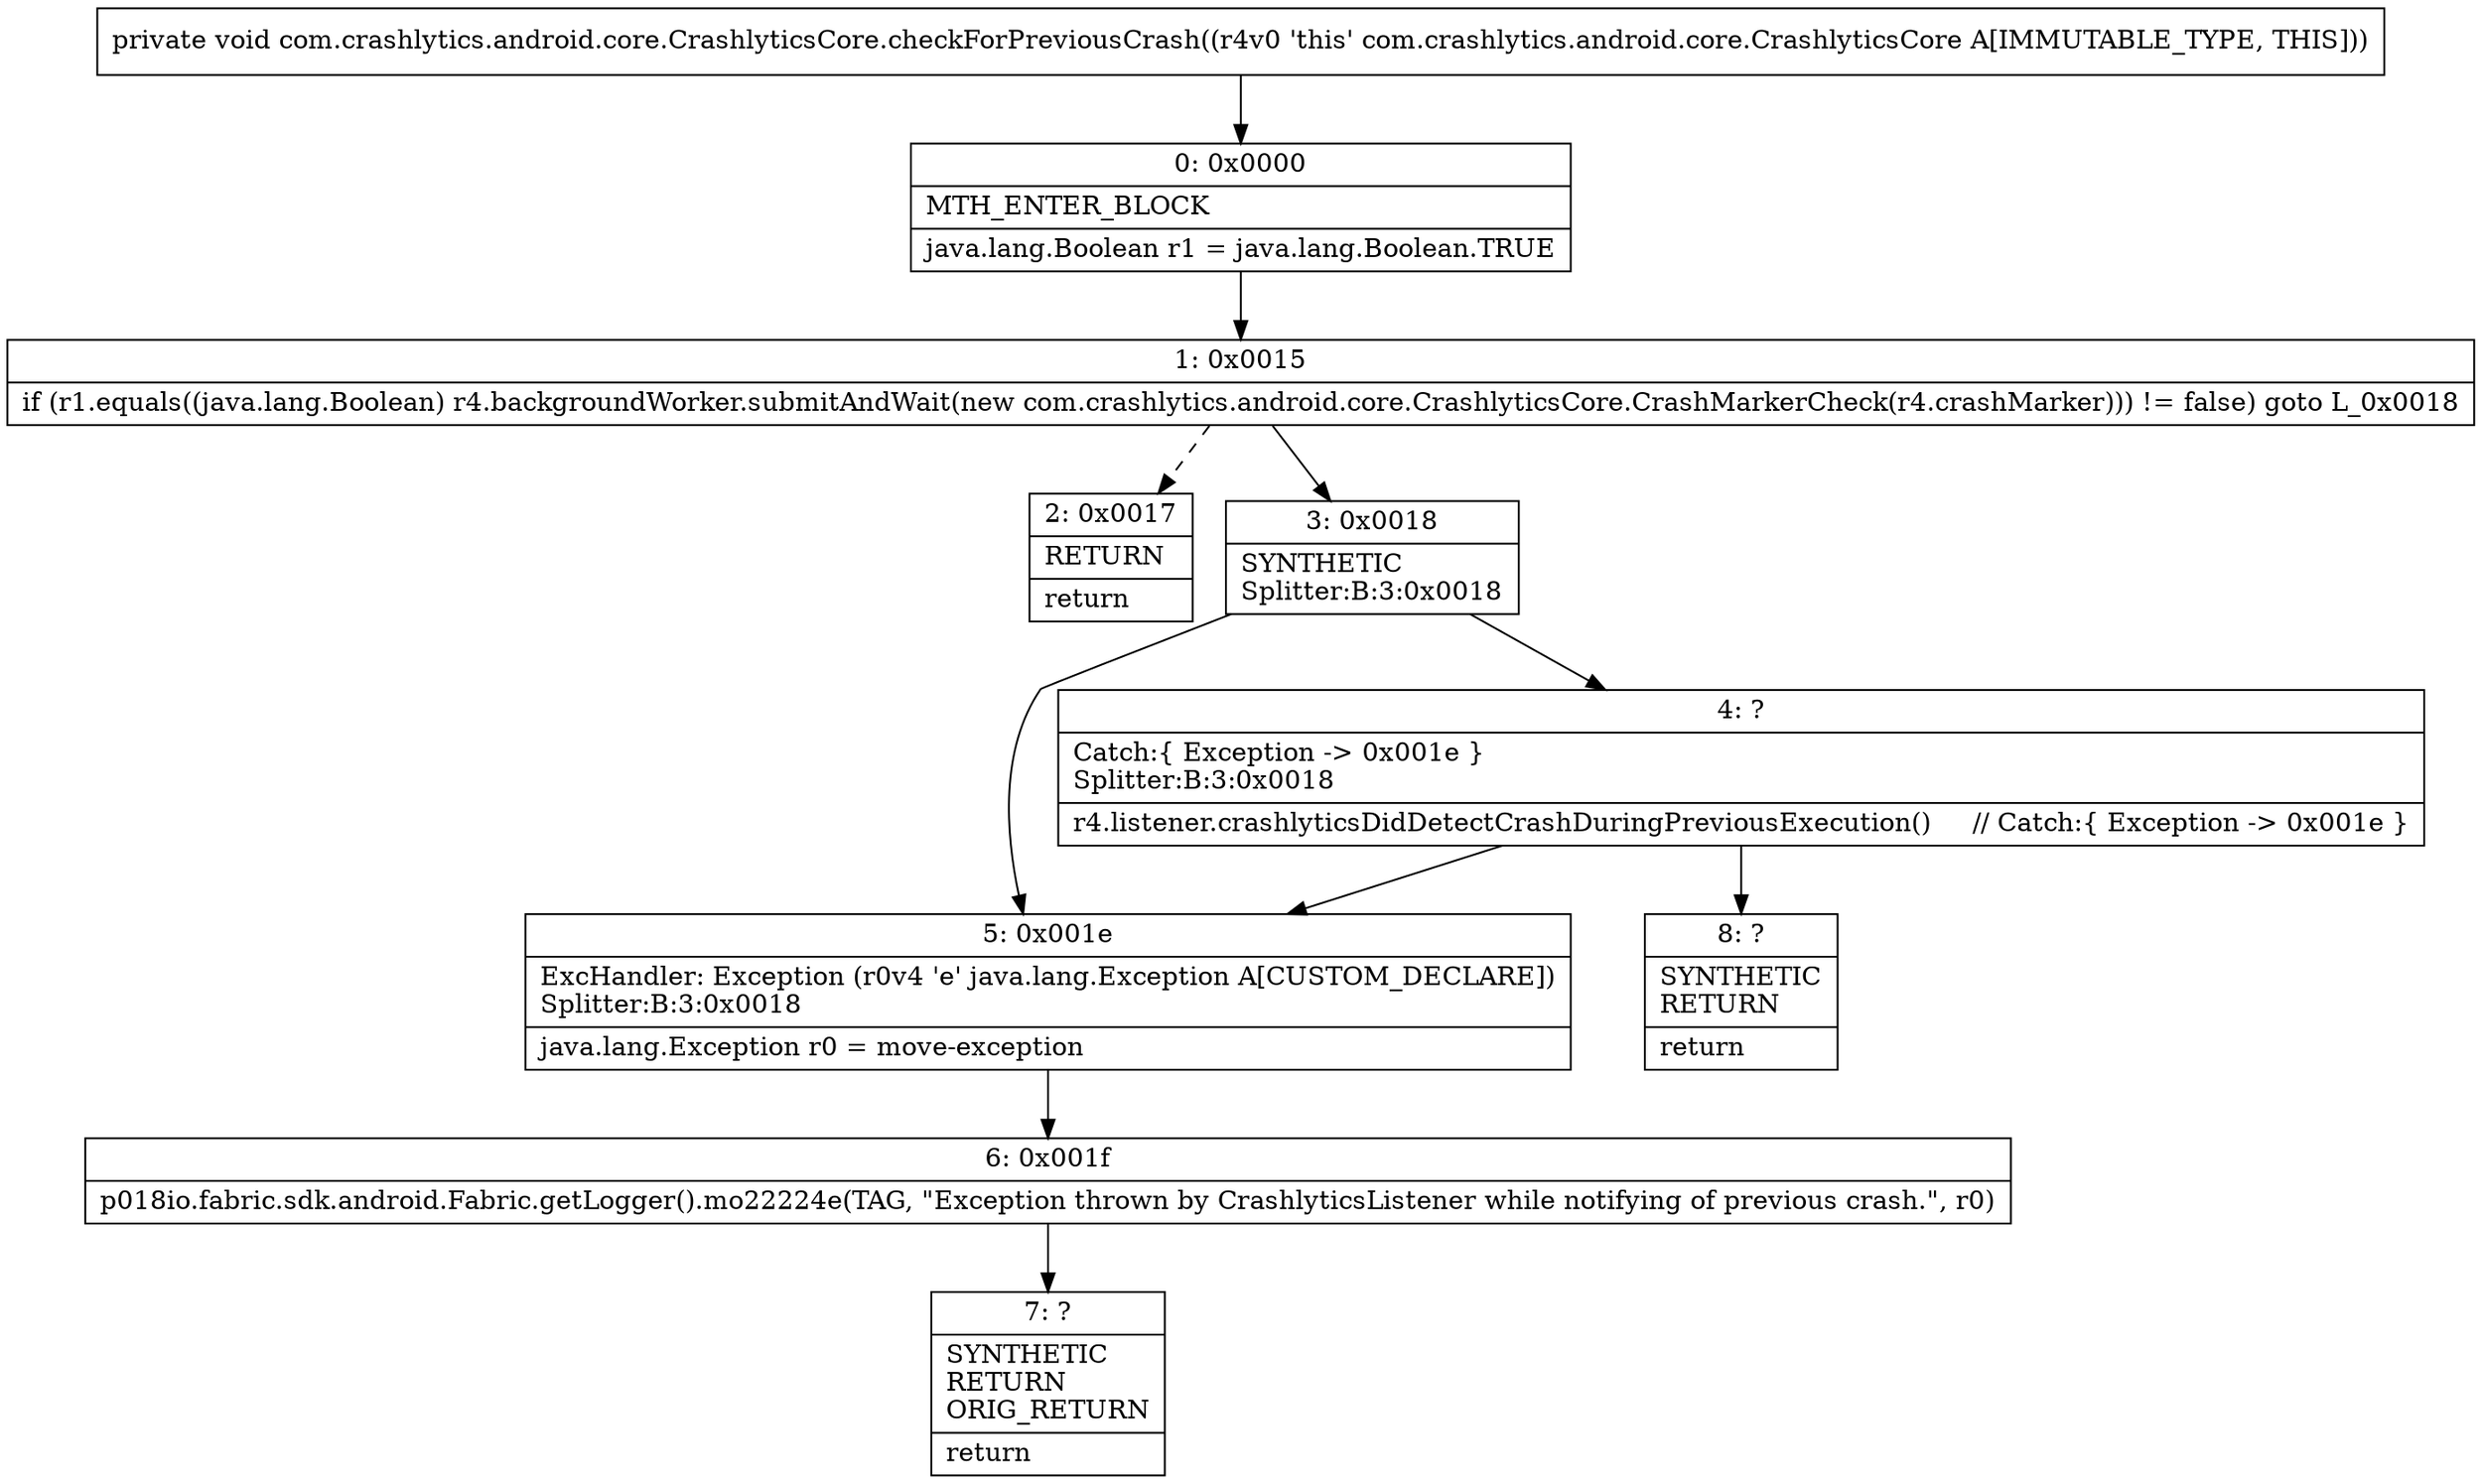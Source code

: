 digraph "CFG forcom.crashlytics.android.core.CrashlyticsCore.checkForPreviousCrash()V" {
Node_0 [shape=record,label="{0\:\ 0x0000|MTH_ENTER_BLOCK\l|java.lang.Boolean r1 = java.lang.Boolean.TRUE\l}"];
Node_1 [shape=record,label="{1\:\ 0x0015|if (r1.equals((java.lang.Boolean) r4.backgroundWorker.submitAndWait(new com.crashlytics.android.core.CrashlyticsCore.CrashMarkerCheck(r4.crashMarker))) != false) goto L_0x0018\l}"];
Node_2 [shape=record,label="{2\:\ 0x0017|RETURN\l|return\l}"];
Node_3 [shape=record,label="{3\:\ 0x0018|SYNTHETIC\lSplitter:B:3:0x0018\l}"];
Node_4 [shape=record,label="{4\:\ ?|Catch:\{ Exception \-\> 0x001e \}\lSplitter:B:3:0x0018\l|r4.listener.crashlyticsDidDetectCrashDuringPreviousExecution()     \/\/ Catch:\{ Exception \-\> 0x001e \}\l}"];
Node_5 [shape=record,label="{5\:\ 0x001e|ExcHandler: Exception (r0v4 'e' java.lang.Exception A[CUSTOM_DECLARE])\lSplitter:B:3:0x0018\l|java.lang.Exception r0 = move\-exception\l}"];
Node_6 [shape=record,label="{6\:\ 0x001f|p018io.fabric.sdk.android.Fabric.getLogger().mo22224e(TAG, \"Exception thrown by CrashlyticsListener while notifying of previous crash.\", r0)\l}"];
Node_7 [shape=record,label="{7\:\ ?|SYNTHETIC\lRETURN\lORIG_RETURN\l|return\l}"];
Node_8 [shape=record,label="{8\:\ ?|SYNTHETIC\lRETURN\l|return\l}"];
MethodNode[shape=record,label="{private void com.crashlytics.android.core.CrashlyticsCore.checkForPreviousCrash((r4v0 'this' com.crashlytics.android.core.CrashlyticsCore A[IMMUTABLE_TYPE, THIS])) }"];
MethodNode -> Node_0;
Node_0 -> Node_1;
Node_1 -> Node_2[style=dashed];
Node_1 -> Node_3;
Node_3 -> Node_4;
Node_3 -> Node_5;
Node_4 -> Node_5;
Node_4 -> Node_8;
Node_5 -> Node_6;
Node_6 -> Node_7;
}

